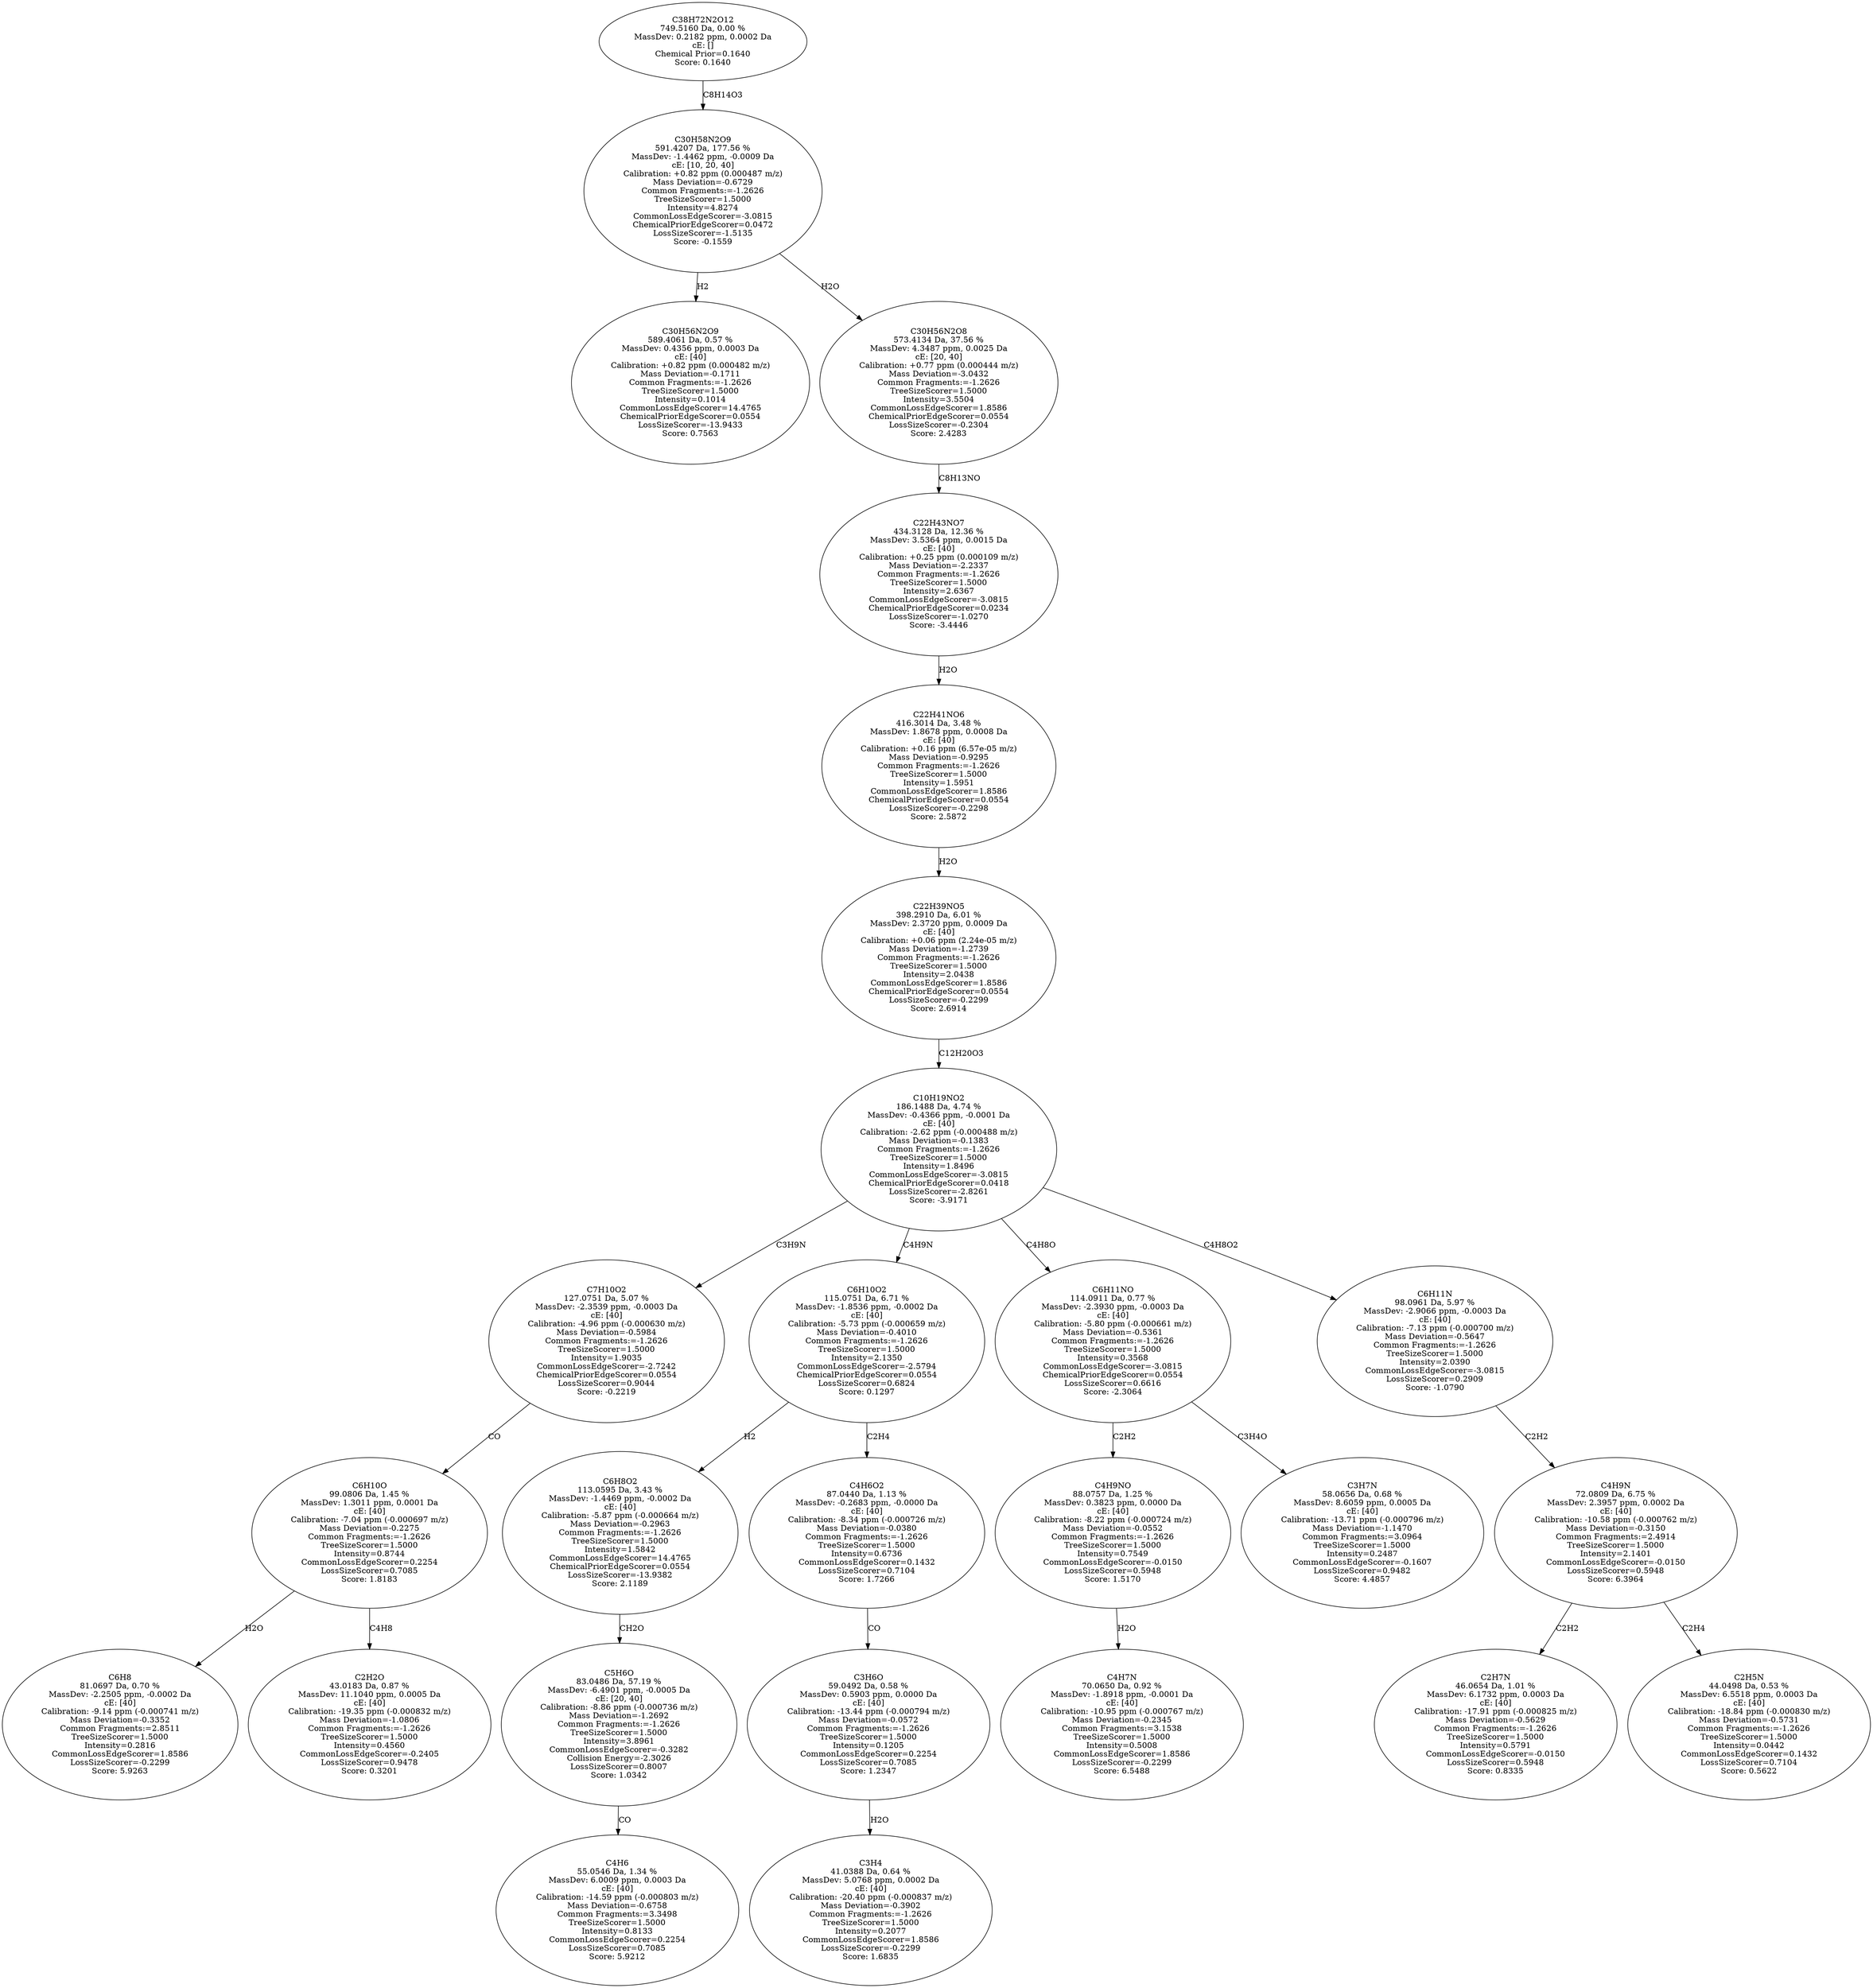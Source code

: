strict digraph {
v1 [label="C30H56N2O9\n589.4061 Da, 0.57 %\nMassDev: 0.4356 ppm, 0.0003 Da\ncE: [40]\nCalibration: +0.82 ppm (0.000482 m/z)\nMass Deviation=-0.1711\nCommon Fragments:=-1.2626\nTreeSizeScorer=1.5000\nIntensity=0.1014\nCommonLossEdgeScorer=14.4765\nChemicalPriorEdgeScorer=0.0554\nLossSizeScorer=-13.9433\nScore: 0.7563"];
v2 [label="C6H8\n81.0697 Da, 0.70 %\nMassDev: -2.2505 ppm, -0.0002 Da\ncE: [40]\nCalibration: -9.14 ppm (-0.000741 m/z)\nMass Deviation=-0.3352\nCommon Fragments:=2.8511\nTreeSizeScorer=1.5000\nIntensity=0.2816\nCommonLossEdgeScorer=1.8586\nLossSizeScorer=-0.2299\nScore: 5.9263"];
v3 [label="C2H2O\n43.0183 Da, 0.87 %\nMassDev: 11.1040 ppm, 0.0005 Da\ncE: [40]\nCalibration: -19.35 ppm (-0.000832 m/z)\nMass Deviation=-1.0806\nCommon Fragments:=-1.2626\nTreeSizeScorer=1.5000\nIntensity=0.4560\nCommonLossEdgeScorer=-0.2405\nLossSizeScorer=0.9478\nScore: 0.3201"];
v4 [label="C6H10O\n99.0806 Da, 1.45 %\nMassDev: 1.3011 ppm, 0.0001 Da\ncE: [40]\nCalibration: -7.04 ppm (-0.000697 m/z)\nMass Deviation=-0.2275\nCommon Fragments:=-1.2626\nTreeSizeScorer=1.5000\nIntensity=0.8744\nCommonLossEdgeScorer=0.2254\nLossSizeScorer=0.7085\nScore: 1.8183"];
v5 [label="C7H10O2\n127.0751 Da, 5.07 %\nMassDev: -2.3539 ppm, -0.0003 Da\ncE: [40]\nCalibration: -4.96 ppm (-0.000630 m/z)\nMass Deviation=-0.5984\nCommon Fragments:=-1.2626\nTreeSizeScorer=1.5000\nIntensity=1.9035\nCommonLossEdgeScorer=-2.7242\nChemicalPriorEdgeScorer=0.0554\nLossSizeScorer=0.9044\nScore: -0.2219"];
v6 [label="C4H6\n55.0546 Da, 1.34 %\nMassDev: 6.0009 ppm, 0.0003 Da\ncE: [40]\nCalibration: -14.59 ppm (-0.000803 m/z)\nMass Deviation=-0.6758\nCommon Fragments:=3.3498\nTreeSizeScorer=1.5000\nIntensity=0.8133\nCommonLossEdgeScorer=0.2254\nLossSizeScorer=0.7085\nScore: 5.9212"];
v7 [label="C5H6O\n83.0486 Da, 57.19 %\nMassDev: -6.4901 ppm, -0.0005 Da\ncE: [20, 40]\nCalibration: -8.86 ppm (-0.000736 m/z)\nMass Deviation=-1.2692\nCommon Fragments:=-1.2626\nTreeSizeScorer=1.5000\nIntensity=3.8961\nCommonLossEdgeScorer=-0.3282\nCollision Energy=-2.3026\nLossSizeScorer=0.8007\nScore: 1.0342"];
v8 [label="C6H8O2\n113.0595 Da, 3.43 %\nMassDev: -1.4469 ppm, -0.0002 Da\ncE: [40]\nCalibration: -5.87 ppm (-0.000664 m/z)\nMass Deviation=-0.2963\nCommon Fragments:=-1.2626\nTreeSizeScorer=1.5000\nIntensity=1.5842\nCommonLossEdgeScorer=14.4765\nChemicalPriorEdgeScorer=0.0554\nLossSizeScorer=-13.9382\nScore: 2.1189"];
v9 [label="C3H4\n41.0388 Da, 0.64 %\nMassDev: 5.0768 ppm, 0.0002 Da\ncE: [40]\nCalibration: -20.40 ppm (-0.000837 m/z)\nMass Deviation=-0.3902\nCommon Fragments:=-1.2626\nTreeSizeScorer=1.5000\nIntensity=0.2077\nCommonLossEdgeScorer=1.8586\nLossSizeScorer=-0.2299\nScore: 1.6835"];
v10 [label="C3H6O\n59.0492 Da, 0.58 %\nMassDev: 0.5903 ppm, 0.0000 Da\ncE: [40]\nCalibration: -13.44 ppm (-0.000794 m/z)\nMass Deviation=-0.0572\nCommon Fragments:=-1.2626\nTreeSizeScorer=1.5000\nIntensity=0.1205\nCommonLossEdgeScorer=0.2254\nLossSizeScorer=0.7085\nScore: 1.2347"];
v11 [label="C4H6O2\n87.0440 Da, 1.13 %\nMassDev: -0.2683 ppm, -0.0000 Da\ncE: [40]\nCalibration: -8.34 ppm (-0.000726 m/z)\nMass Deviation=-0.0380\nCommon Fragments:=-1.2626\nTreeSizeScorer=1.5000\nIntensity=0.6736\nCommonLossEdgeScorer=0.1432\nLossSizeScorer=0.7104\nScore: 1.7266"];
v12 [label="C6H10O2\n115.0751 Da, 6.71 %\nMassDev: -1.8536 ppm, -0.0002 Da\ncE: [40]\nCalibration: -5.73 ppm (-0.000659 m/z)\nMass Deviation=-0.4010\nCommon Fragments:=-1.2626\nTreeSizeScorer=1.5000\nIntensity=2.1350\nCommonLossEdgeScorer=-2.5794\nChemicalPriorEdgeScorer=0.0554\nLossSizeScorer=0.6824\nScore: 0.1297"];
v13 [label="C4H7N\n70.0650 Da, 0.92 %\nMassDev: -1.8918 ppm, -0.0001 Da\ncE: [40]\nCalibration: -10.95 ppm (-0.000767 m/z)\nMass Deviation=-0.2345\nCommon Fragments:=3.1538\nTreeSizeScorer=1.5000\nIntensity=0.5008\nCommonLossEdgeScorer=1.8586\nLossSizeScorer=-0.2299\nScore: 6.5488"];
v14 [label="C4H9NO\n88.0757 Da, 1.25 %\nMassDev: 0.3823 ppm, 0.0000 Da\ncE: [40]\nCalibration: -8.22 ppm (-0.000724 m/z)\nMass Deviation=-0.0552\nCommon Fragments:=-1.2626\nTreeSizeScorer=1.5000\nIntensity=0.7549\nCommonLossEdgeScorer=-0.0150\nLossSizeScorer=0.5948\nScore: 1.5170"];
v15 [label="C3H7N\n58.0656 Da, 0.68 %\nMassDev: 8.6059 ppm, 0.0005 Da\ncE: [40]\nCalibration: -13.71 ppm (-0.000796 m/z)\nMass Deviation=-1.1470\nCommon Fragments:=3.0964\nTreeSizeScorer=1.5000\nIntensity=0.2487\nCommonLossEdgeScorer=-0.1607\nLossSizeScorer=0.9482\nScore: 4.4857"];
v16 [label="C6H11NO\n114.0911 Da, 0.77 %\nMassDev: -2.3930 ppm, -0.0003 Da\ncE: [40]\nCalibration: -5.80 ppm (-0.000661 m/z)\nMass Deviation=-0.5361\nCommon Fragments:=-1.2626\nTreeSizeScorer=1.5000\nIntensity=0.3568\nCommonLossEdgeScorer=-3.0815\nChemicalPriorEdgeScorer=0.0554\nLossSizeScorer=0.6616\nScore: -2.3064"];
v17 [label="C2H7N\n46.0654 Da, 1.01 %\nMassDev: 6.1732 ppm, 0.0003 Da\ncE: [40]\nCalibration: -17.91 ppm (-0.000825 m/z)\nMass Deviation=-0.5629\nCommon Fragments:=-1.2626\nTreeSizeScorer=1.5000\nIntensity=0.5791\nCommonLossEdgeScorer=-0.0150\nLossSizeScorer=0.5948\nScore: 0.8335"];
v18 [label="C2H5N\n44.0498 Da, 0.53 %\nMassDev: 6.5518 ppm, 0.0003 Da\ncE: [40]\nCalibration: -18.84 ppm (-0.000830 m/z)\nMass Deviation=-0.5731\nCommon Fragments:=-1.2626\nTreeSizeScorer=1.5000\nIntensity=0.0442\nCommonLossEdgeScorer=0.1432\nLossSizeScorer=0.7104\nScore: 0.5622"];
v19 [label="C4H9N\n72.0809 Da, 6.75 %\nMassDev: 2.3957 ppm, 0.0002 Da\ncE: [40]\nCalibration: -10.58 ppm (-0.000762 m/z)\nMass Deviation=-0.3150\nCommon Fragments:=2.4914\nTreeSizeScorer=1.5000\nIntensity=2.1401\nCommonLossEdgeScorer=-0.0150\nLossSizeScorer=0.5948\nScore: 6.3964"];
v20 [label="C6H11N\n98.0961 Da, 5.97 %\nMassDev: -2.9066 ppm, -0.0003 Da\ncE: [40]\nCalibration: -7.13 ppm (-0.000700 m/z)\nMass Deviation=-0.5647\nCommon Fragments:=-1.2626\nTreeSizeScorer=1.5000\nIntensity=2.0390\nCommonLossEdgeScorer=-3.0815\nLossSizeScorer=0.2909\nScore: -1.0790"];
v21 [label="C10H19NO2\n186.1488 Da, 4.74 %\nMassDev: -0.4366 ppm, -0.0001 Da\ncE: [40]\nCalibration: -2.62 ppm (-0.000488 m/z)\nMass Deviation=-0.1383\nCommon Fragments:=-1.2626\nTreeSizeScorer=1.5000\nIntensity=1.8496\nCommonLossEdgeScorer=-3.0815\nChemicalPriorEdgeScorer=0.0418\nLossSizeScorer=-2.8261\nScore: -3.9171"];
v22 [label="C22H39NO5\n398.2910 Da, 6.01 %\nMassDev: 2.3720 ppm, 0.0009 Da\ncE: [40]\nCalibration: +0.06 ppm (2.24e-05 m/z)\nMass Deviation=-1.2739\nCommon Fragments:=-1.2626\nTreeSizeScorer=1.5000\nIntensity=2.0438\nCommonLossEdgeScorer=1.8586\nChemicalPriorEdgeScorer=0.0554\nLossSizeScorer=-0.2299\nScore: 2.6914"];
v23 [label="C22H41NO6\n416.3014 Da, 3.48 %\nMassDev: 1.8678 ppm, 0.0008 Da\ncE: [40]\nCalibration: +0.16 ppm (6.57e-05 m/z)\nMass Deviation=-0.9295\nCommon Fragments:=-1.2626\nTreeSizeScorer=1.5000\nIntensity=1.5951\nCommonLossEdgeScorer=1.8586\nChemicalPriorEdgeScorer=0.0554\nLossSizeScorer=-0.2298\nScore: 2.5872"];
v24 [label="C22H43NO7\n434.3128 Da, 12.36 %\nMassDev: 3.5364 ppm, 0.0015 Da\ncE: [40]\nCalibration: +0.25 ppm (0.000109 m/z)\nMass Deviation=-2.2337\nCommon Fragments:=-1.2626\nTreeSizeScorer=1.5000\nIntensity=2.6367\nCommonLossEdgeScorer=-3.0815\nChemicalPriorEdgeScorer=0.0234\nLossSizeScorer=-1.0270\nScore: -3.4446"];
v25 [label="C30H56N2O8\n573.4134 Da, 37.56 %\nMassDev: 4.3487 ppm, 0.0025 Da\ncE: [20, 40]\nCalibration: +0.77 ppm (0.000444 m/z)\nMass Deviation=-3.0432\nCommon Fragments:=-1.2626\nTreeSizeScorer=1.5000\nIntensity=3.5504\nCommonLossEdgeScorer=1.8586\nChemicalPriorEdgeScorer=0.0554\nLossSizeScorer=-0.2304\nScore: 2.4283"];
v26 [label="C30H58N2O9\n591.4207 Da, 177.56 %\nMassDev: -1.4462 ppm, -0.0009 Da\ncE: [10, 20, 40]\nCalibration: +0.82 ppm (0.000487 m/z)\nMass Deviation=-0.6729\nCommon Fragments:=-1.2626\nTreeSizeScorer=1.5000\nIntensity=4.8274\nCommonLossEdgeScorer=-3.0815\nChemicalPriorEdgeScorer=0.0472\nLossSizeScorer=-1.5135\nScore: -0.1559"];
v27 [label="C38H72N2O12\n749.5160 Da, 0.00 %\nMassDev: 0.2182 ppm, 0.0002 Da\ncE: []\nChemical Prior=0.1640\nScore: 0.1640"];
v26 -> v1 [label="H2"];
v4 -> v2 [label="H2O"];
v4 -> v3 [label="C4H8"];
v5 -> v4 [label="CO"];
v21 -> v5 [label="C3H9N"];
v7 -> v6 [label="CO"];
v8 -> v7 [label="CH2O"];
v12 -> v8 [label="H2"];
v10 -> v9 [label="H2O"];
v11 -> v10 [label="CO"];
v12 -> v11 [label="C2H4"];
v21 -> v12 [label="C4H9N"];
v14 -> v13 [label="H2O"];
v16 -> v14 [label="C2H2"];
v16 -> v15 [label="C3H4O"];
v21 -> v16 [label="C4H8O"];
v19 -> v17 [label="C2H2"];
v19 -> v18 [label="C2H4"];
v20 -> v19 [label="C2H2"];
v21 -> v20 [label="C4H8O2"];
v22 -> v21 [label="C12H20O3"];
v23 -> v22 [label="H2O"];
v24 -> v23 [label="H2O"];
v25 -> v24 [label="C8H13NO"];
v26 -> v25 [label="H2O"];
v27 -> v26 [label="C8H14O3"];
}